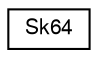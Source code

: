 digraph G
{
  edge [fontname="FreeSans",fontsize="10",labelfontname="FreeSans",labelfontsize="10"];
  node [fontname="FreeSans",fontsize="10",shape=record];
  rankdir=LR;
  Node1 [label="Sk64",height=0.2,width=0.4,color="black", fillcolor="white", style="filled",URL="$struct_sk64.html"];
}
